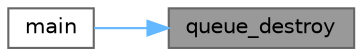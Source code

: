 digraph "queue_destroy"
{
 // LATEX_PDF_SIZE
  bgcolor="transparent";
  edge [fontname=Helvetica,fontsize=10,labelfontname=Helvetica,labelfontsize=10];
  node [fontname=Helvetica,fontsize=10,shape=box,height=0.2,width=0.4];
  rankdir="RL";
  Node1 [id="Node000001",label="queue_destroy",height=0.2,width=0.4,color="gray40", fillcolor="grey60", style="filled", fontcolor="black",tooltip="Удалить очередь и освободить всю связанную с ней память."];
  Node1 -> Node2 [id="edge1_Node000001_Node000002",dir="back",color="steelblue1",style="solid",tooltip=" "];
  Node2 [id="Node000002",label="main",height=0.2,width=0.4,color="grey40", fillcolor="white", style="filled",URL="$milena__queue__test_8cpp.html#ae66f6b31b5ad750f1fe042a706a4e3d4",tooltip=" "];
}

